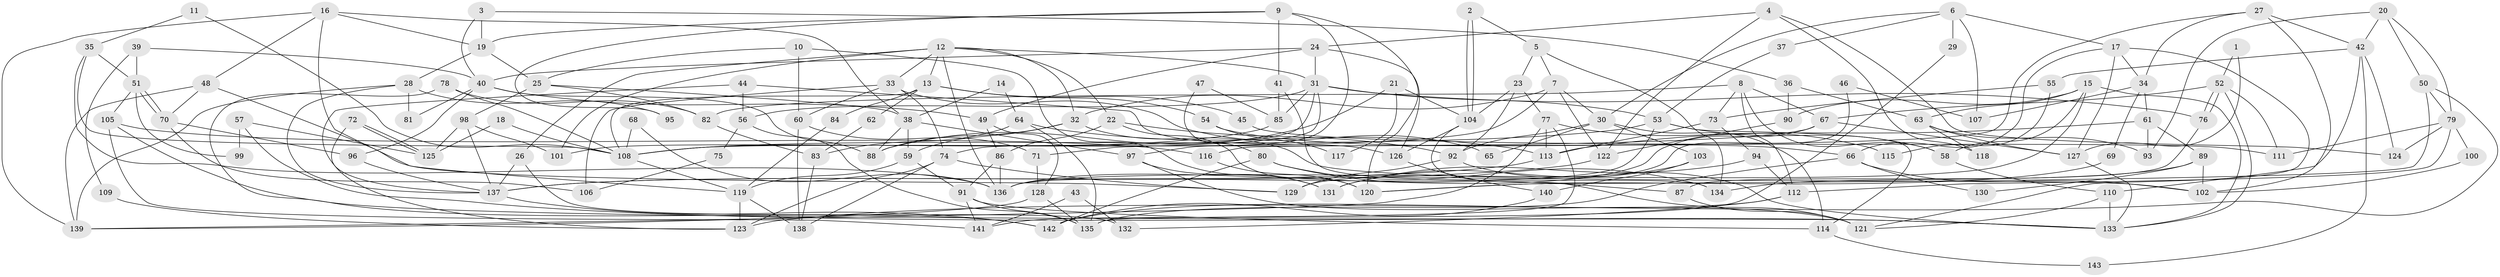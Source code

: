 // Generated by graph-tools (version 1.1) at 2025/14/03/09/25 04:14:51]
// undirected, 143 vertices, 286 edges
graph export_dot {
graph [start="1"]
  node [color=gray90,style=filled];
  1;
  2;
  3;
  4;
  5;
  6;
  7;
  8;
  9;
  10;
  11;
  12;
  13;
  14;
  15;
  16;
  17;
  18;
  19;
  20;
  21;
  22;
  23;
  24;
  25;
  26;
  27;
  28;
  29;
  30;
  31;
  32;
  33;
  34;
  35;
  36;
  37;
  38;
  39;
  40;
  41;
  42;
  43;
  44;
  45;
  46;
  47;
  48;
  49;
  50;
  51;
  52;
  53;
  54;
  55;
  56;
  57;
  58;
  59;
  60;
  61;
  62;
  63;
  64;
  65;
  66;
  67;
  68;
  69;
  70;
  71;
  72;
  73;
  74;
  75;
  76;
  77;
  78;
  79;
  80;
  81;
  82;
  83;
  84;
  85;
  86;
  87;
  88;
  89;
  90;
  91;
  92;
  93;
  94;
  95;
  96;
  97;
  98;
  99;
  100;
  101;
  102;
  103;
  104;
  105;
  106;
  107;
  108;
  109;
  110;
  111;
  112;
  113;
  114;
  115;
  116;
  117;
  118;
  119;
  120;
  121;
  122;
  123;
  124;
  125;
  126;
  127;
  128;
  129;
  130;
  131;
  132;
  133;
  134;
  135;
  136;
  137;
  138;
  139;
  140;
  141;
  142;
  143;
  1 -- 52;
  1 -- 127;
  2 -- 5;
  2 -- 104;
  2 -- 104;
  3 -- 19;
  3 -- 40;
  3 -- 36;
  4 -- 24;
  4 -- 122;
  4 -- 118;
  4 -- 124;
  5 -- 23;
  5 -- 7;
  5 -- 134;
  6 -- 30;
  6 -- 17;
  6 -- 29;
  6 -- 37;
  6 -- 107;
  7 -- 30;
  7 -- 32;
  7 -- 101;
  7 -- 122;
  8 -- 58;
  8 -- 67;
  8 -- 73;
  8 -- 82;
  8 -- 112;
  9 -- 97;
  9 -- 120;
  9 -- 19;
  9 -- 41;
  9 -- 95;
  10 -- 60;
  10 -- 25;
  10 -- 131;
  11 -- 35;
  11 -- 108;
  12 -- 31;
  12 -- 136;
  12 -- 13;
  12 -- 22;
  12 -- 26;
  12 -- 32;
  12 -- 33;
  12 -- 101;
  13 -- 108;
  13 -- 45;
  13 -- 54;
  13 -- 62;
  13 -- 84;
  14 -- 38;
  14 -- 64;
  15 -- 90;
  15 -- 133;
  15 -- 58;
  15 -- 63;
  15 -- 136;
  16 -- 139;
  16 -- 38;
  16 -- 19;
  16 -- 48;
  16 -- 119;
  17 -- 34;
  17 -- 121;
  17 -- 66;
  17 -- 127;
  18 -- 108;
  18 -- 125;
  19 -- 25;
  19 -- 28;
  20 -- 42;
  20 -- 79;
  20 -- 50;
  20 -- 93;
  21 -- 88;
  21 -- 104;
  21 -- 117;
  22 -- 92;
  22 -- 86;
  22 -- 120;
  23 -- 92;
  23 -- 104;
  23 -- 77;
  24 -- 31;
  24 -- 49;
  24 -- 40;
  24 -- 126;
  25 -- 98;
  25 -- 38;
  25 -- 82;
  26 -- 137;
  26 -- 132;
  27 -- 102;
  27 -- 116;
  27 -- 34;
  27 -- 42;
  28 -- 137;
  28 -- 81;
  28 -- 95;
  28 -- 139;
  29 -- 141;
  30 -- 103;
  30 -- 114;
  30 -- 65;
  30 -- 92;
  31 -- 74;
  31 -- 56;
  31 -- 53;
  31 -- 71;
  31 -- 76;
  31 -- 85;
  32 -- 59;
  32 -- 88;
  32 -- 102;
  33 -- 74;
  33 -- 60;
  33 -- 65;
  33 -- 106;
  34 -- 61;
  34 -- 69;
  34 -- 107;
  35 -- 108;
  35 -- 136;
  35 -- 51;
  36 -- 63;
  36 -- 90;
  37 -- 53;
  38 -- 88;
  38 -- 59;
  38 -- 97;
  39 -- 40;
  39 -- 51;
  39 -- 109;
  40 -- 96;
  40 -- 49;
  40 -- 81;
  40 -- 88;
  41 -- 85;
  41 -- 134;
  42 -- 110;
  42 -- 55;
  42 -- 124;
  42 -- 143;
  43 -- 141;
  43 -- 132;
  44 -- 126;
  44 -- 137;
  44 -- 56;
  45 -- 111;
  46 -- 129;
  46 -- 107;
  47 -- 85;
  47 -- 80;
  48 -- 139;
  48 -- 70;
  48 -- 129;
  49 -- 86;
  49 -- 128;
  50 -- 123;
  50 -- 79;
  50 -- 120;
  51 -- 70;
  51 -- 70;
  51 -- 99;
  51 -- 105;
  52 -- 67;
  52 -- 76;
  52 -- 76;
  52 -- 111;
  52 -- 133;
  53 -- 58;
  53 -- 108;
  53 -- 114;
  53 -- 136;
  54 -- 66;
  54 -- 117;
  55 -- 73;
  55 -- 115;
  56 -- 135;
  56 -- 75;
  57 -- 125;
  57 -- 133;
  57 -- 99;
  58 -- 110;
  59 -- 91;
  59 -- 119;
  60 -- 71;
  60 -- 138;
  61 -- 93;
  61 -- 89;
  61 -- 113;
  62 -- 83;
  63 -- 127;
  63 -- 93;
  63 -- 118;
  64 -- 83;
  64 -- 113;
  64 -- 135;
  66 -- 135;
  66 -- 102;
  66 -- 130;
  67 -- 136;
  67 -- 108;
  67 -- 127;
  68 -- 136;
  68 -- 108;
  69 -- 120;
  70 -- 96;
  70 -- 106;
  71 -- 128;
  72 -- 123;
  72 -- 125;
  72 -- 125;
  73 -- 113;
  73 -- 94;
  74 -- 129;
  74 -- 138;
  74 -- 123;
  75 -- 106;
  76 -- 87;
  77 -- 139;
  77 -- 113;
  77 -- 115;
  77 -- 135;
  78 -- 108;
  78 -- 82;
  78 -- 142;
  79 -- 124;
  79 -- 100;
  79 -- 111;
  79 -- 112;
  80 -- 134;
  80 -- 142;
  80 -- 87;
  82 -- 83;
  83 -- 138;
  84 -- 119;
  85 -- 108;
  86 -- 136;
  86 -- 91;
  87 -- 121;
  89 -- 102;
  89 -- 134;
  89 -- 130;
  90 -- 122;
  91 -- 135;
  91 -- 114;
  91 -- 141;
  92 -- 133;
  92 -- 129;
  94 -- 112;
  94 -- 131;
  96 -- 137;
  97 -- 131;
  97 -- 121;
  98 -- 101;
  98 -- 137;
  98 -- 125;
  100 -- 102;
  103 -- 131;
  103 -- 140;
  104 -- 121;
  104 -- 126;
  105 -- 133;
  105 -- 116;
  105 -- 141;
  108 -- 119;
  109 -- 123;
  110 -- 133;
  110 -- 121;
  112 -- 132;
  112 -- 142;
  113 -- 137;
  114 -- 143;
  116 -- 120;
  119 -- 123;
  119 -- 138;
  122 -- 137;
  126 -- 140;
  127 -- 133;
  128 -- 135;
  128 -- 139;
  137 -- 142;
  140 -- 142;
}
